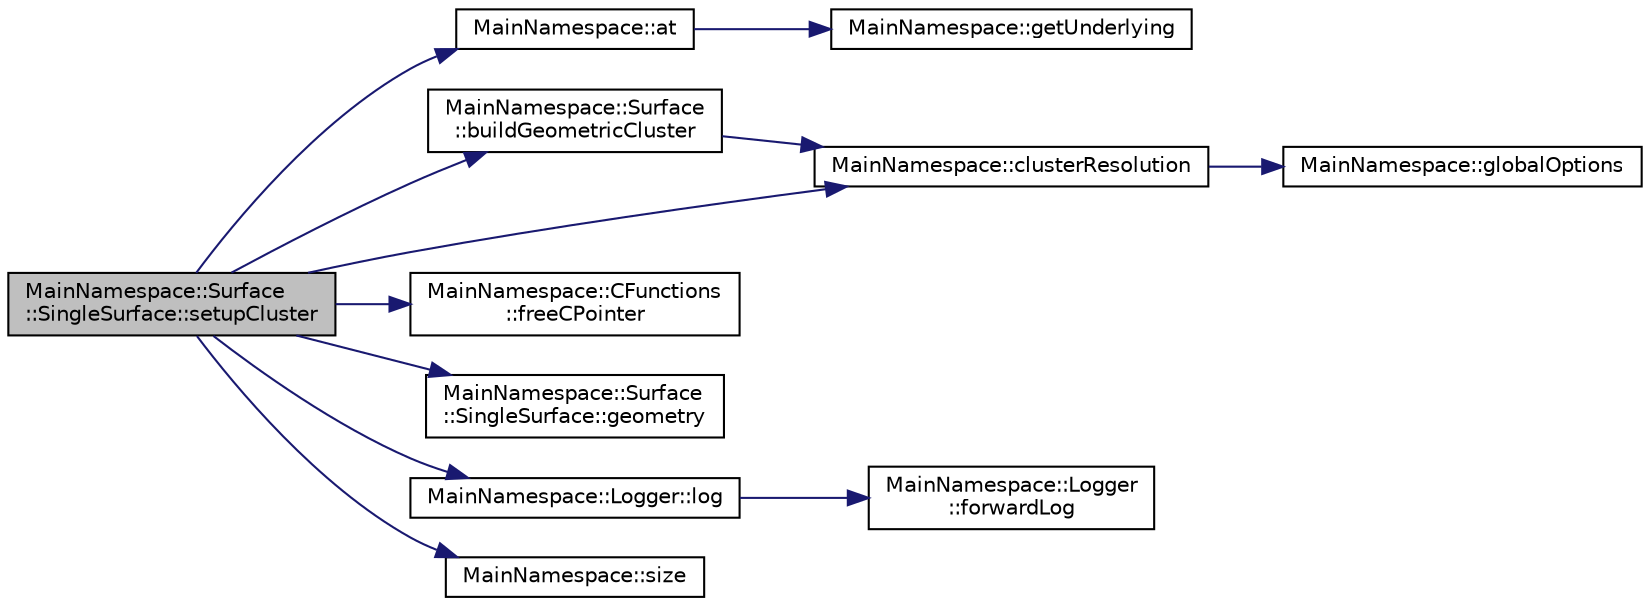 digraph "MainNamespace::Surface::SingleSurface::setupCluster"
{
 // INTERACTIVE_SVG=YES
 // LATEX_PDF_SIZE
  edge [fontname="Helvetica",fontsize="10",labelfontname="Helvetica",labelfontsize="10"];
  node [fontname="Helvetica",fontsize="10",shape=record];
  rankdir="LR";
  Node1 [label="MainNamespace::Surface\l::SingleSurface::setupCluster",height=0.2,width=0.4,color="black", fillcolor="grey75", style="filled", fontcolor="black",tooltip="Setup cluster trees."];
  Node1 -> Node2 [color="midnightblue",fontsize="10",style="solid",fontname="Helvetica"];
  Node2 [label="MainNamespace::at",height=0.2,width=0.4,color="black", fillcolor="white", style="filled",URL="$namespace_main_namespace.html#a057c5767cb2d6c22def63e2cdc335080",tooltip=" "];
  Node2 -> Node3 [color="midnightblue",fontsize="10",style="solid",fontname="Helvetica"];
  Node3 [label="MainNamespace::getUnderlying",height=0.2,width=0.4,color="black", fillcolor="white", style="filled",URL="$namespace_main_namespace.html#af2bdf8b63f748b11f1bb616b59890873",tooltip=" "];
  Node1 -> Node4 [color="midnightblue",fontsize="10",style="solid",fontname="Helvetica"];
  Node4 [label="MainNamespace::Surface\l::buildGeometricCluster",height=0.2,width=0.4,color="black", fillcolor="white", style="filled",URL="$namespace_main_namespace_1_1_surface.html#a7248ad7bf241ea07a39fc5264435d46e",tooltip=" "];
  Node4 -> Node5 [color="midnightblue",fontsize="10",style="solid",fontname="Helvetica"];
  Node5 [label="MainNamespace::clusterResolution",height=0.2,width=0.4,color="black", fillcolor="white", style="filled",URL="$namespace_main_namespace.html#ae3de5f8d4e5a65270c9f1300f9eb0550",tooltip=" "];
  Node5 -> Node6 [color="midnightblue",fontsize="10",style="solid",fontname="Helvetica"];
  Node6 [label="MainNamespace::globalOptions",height=0.2,width=0.4,color="black", fillcolor="white", style="filled",URL="$namespace_main_namespace.html#a6fd76e14adc7d23a9822334cb389b369",tooltip=" "];
  Node1 -> Node5 [color="midnightblue",fontsize="10",style="solid",fontname="Helvetica"];
  Node1 -> Node7 [color="midnightblue",fontsize="10",style="solid",fontname="Helvetica"];
  Node7 [label="MainNamespace::CFunctions\l::freeCPointer",height=0.2,width=0.4,color="black", fillcolor="white", style="filled",URL="$namespace_main_namespace_1_1_c_functions.html#a4c174a200de18d1f8aa4f313eef7513a",tooltip=" "];
  Node1 -> Node8 [color="midnightblue",fontsize="10",style="solid",fontname="Helvetica"];
  Node8 [label="MainNamespace::Surface\l::SingleSurface::geometry",height=0.2,width=0.4,color="black", fillcolor="white", style="filled",URL="$class_main_namespace_1_1_surface_1_1_single_surface.html#ab51f55fa95a3e81416dd88ba743efa57",tooltip="Getter."];
  Node1 -> Node9 [color="midnightblue",fontsize="10",style="solid",fontname="Helvetica"];
  Node9 [label="MainNamespace::Logger::log",height=0.2,width=0.4,color="black", fillcolor="white", style="filled",URL="$namespace_main_namespace_1_1_logger.html#afbb4cc2d8b498e71fcb228f0da8309a1",tooltip=" "];
  Node9 -> Node10 [color="midnightblue",fontsize="10",style="solid",fontname="Helvetica"];
  Node10 [label="MainNamespace::Logger\l::forwardLog",height=0.2,width=0.4,color="black", fillcolor="white", style="filled",URL="$namespace_main_namespace_1_1_logger.html#af052b0198f333fca77f0837a511ec7f7",tooltip=" "];
  Node1 -> Node11 [color="midnightblue",fontsize="10",style="solid",fontname="Helvetica"];
  Node11 [label="MainNamespace::size",height=0.2,width=0.4,color="black", fillcolor="white", style="filled",URL="$namespace_main_namespace.html#a8104aa37d7d31758ac725060a96f07d9",tooltip=" "];
}
